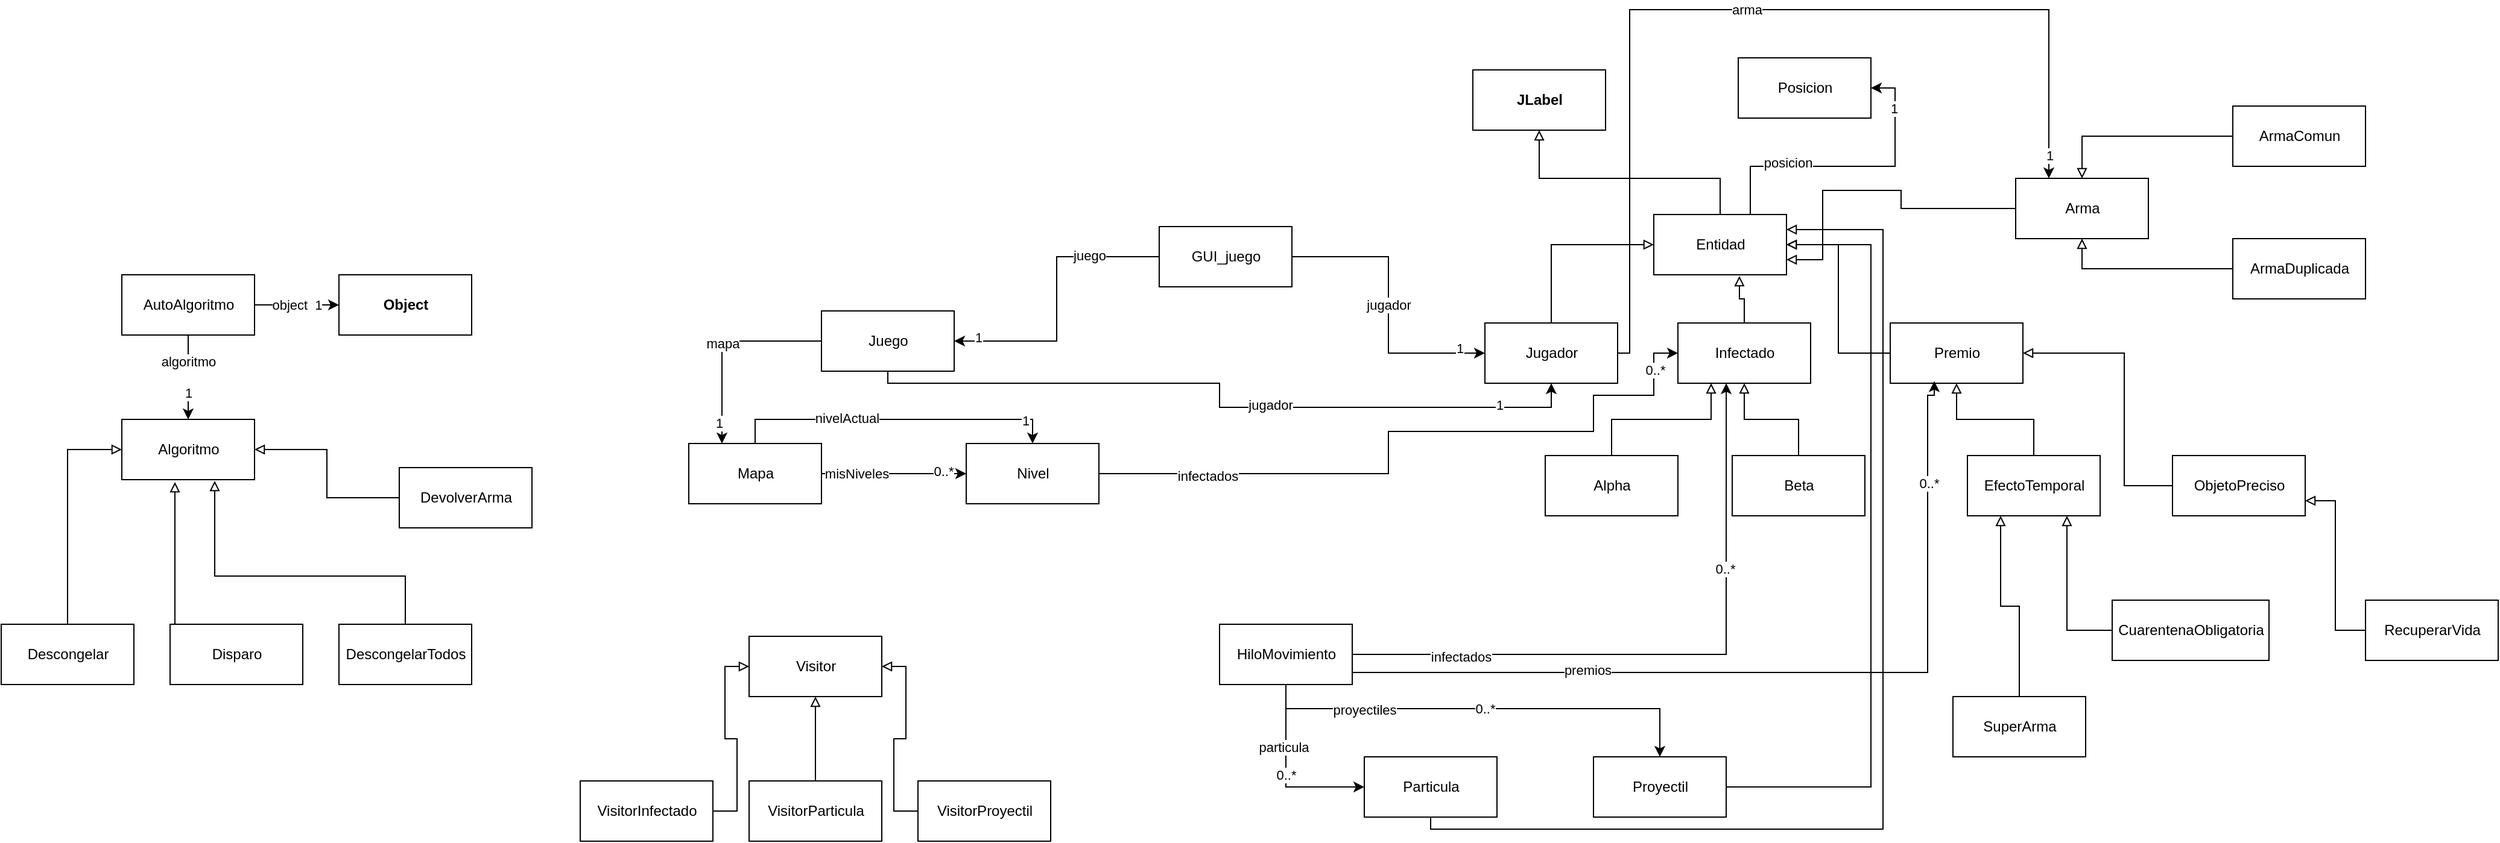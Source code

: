 <mxfile version="13.11.0" type="device"><diagram id="wu4vEA71MG7YZ2PmiHpR" name="Page-1"><mxGraphModel dx="51736" dy="60768" grid="1" gridSize="10" guides="1" tooltips="1" connect="1" arrows="1" fold="1" page="1" pageScale="1" pageWidth="50000" pageHeight="59900" math="0" shadow="0"><root><mxCell id="0"/><mxCell id="1" parent="0"/><mxCell id="QaNIdpC2mmAoGPWQYtJ_-29" style="edgeStyle=orthogonalEdgeStyle;rounded=0;orthogonalLoop=1;jettySize=auto;html=1;entryX=0.5;entryY=1;entryDx=0;entryDy=0;endArrow=block;endFill=0;exitX=0.5;exitY=0;exitDx=0;exitDy=0;" edge="1" parent="1" source="QaNIdpC2mmAoGPWQYtJ_-1" target="QaNIdpC2mmAoGPWQYtJ_-28"><mxGeometry relative="1" as="geometry"><Array as="points"><mxPoint x="375" y="110"/><mxPoint x="225" y="110"/></Array></mxGeometry></mxCell><mxCell id="QaNIdpC2mmAoGPWQYtJ_-63" style="edgeStyle=orthogonalEdgeStyle;rounded=0;orthogonalLoop=1;jettySize=auto;html=1;entryX=1;entryY=0.5;entryDx=0;entryDy=0;endArrow=classic;endFill=1;" edge="1" parent="1" source="QaNIdpC2mmAoGPWQYtJ_-1" target="QaNIdpC2mmAoGPWQYtJ_-62"><mxGeometry relative="1" as="geometry"><Array as="points"><mxPoint x="400" y="100"/><mxPoint x="520" y="100"/><mxPoint x="520" y="35"/></Array></mxGeometry></mxCell><mxCell id="QaNIdpC2mmAoGPWQYtJ_-64" value="posicion" style="edgeLabel;html=1;align=center;verticalAlign=middle;resizable=0;points=[];" vertex="1" connectable="0" parent="QaNIdpC2mmAoGPWQYtJ_-63"><mxGeometry x="-0.426" y="3" relative="1" as="geometry"><mxPoint as="offset"/></mxGeometry></mxCell><mxCell id="QaNIdpC2mmAoGPWQYtJ_-65" value="1" style="edgeLabel;html=1;align=center;verticalAlign=middle;resizable=0;points=[];" vertex="1" connectable="0" parent="QaNIdpC2mmAoGPWQYtJ_-63"><mxGeometry x="0.697" y="1" relative="1" as="geometry"><mxPoint as="offset"/></mxGeometry></mxCell><mxCell id="QaNIdpC2mmAoGPWQYtJ_-1" value="Entidad" style="html=1;" vertex="1" parent="1"><mxGeometry x="320" y="140" width="110" height="50" as="geometry"/></mxCell><mxCell id="QaNIdpC2mmAoGPWQYtJ_-7" style="edgeStyle=orthogonalEdgeStyle;rounded=0;orthogonalLoop=1;jettySize=auto;html=1;entryX=0;entryY=0.5;entryDx=0;entryDy=0;exitX=0.5;exitY=0;exitDx=0;exitDy=0;endArrow=block;endFill=0;" edge="1" parent="1" source="QaNIdpC2mmAoGPWQYtJ_-2" target="QaNIdpC2mmAoGPWQYtJ_-1"><mxGeometry relative="1" as="geometry"/></mxCell><mxCell id="QaNIdpC2mmAoGPWQYtJ_-66" value="arma" style="edgeStyle=orthogonalEdgeStyle;rounded=0;orthogonalLoop=1;jettySize=auto;html=1;entryX=0.25;entryY=0;entryDx=0;entryDy=0;endArrow=classic;endFill=1;" edge="1" parent="1" source="QaNIdpC2mmAoGPWQYtJ_-2" target="QaNIdpC2mmAoGPWQYtJ_-22"><mxGeometry relative="1" as="geometry"><Array as="points"><mxPoint x="300" y="255"/><mxPoint x="300" y="-30"/><mxPoint x="648" y="-30"/></Array></mxGeometry></mxCell><mxCell id="QaNIdpC2mmAoGPWQYtJ_-67" value="1" style="edgeLabel;html=1;align=center;verticalAlign=middle;resizable=0;points=[];" vertex="1" connectable="0" parent="QaNIdpC2mmAoGPWQYtJ_-66"><mxGeometry x="0.952" relative="1" as="geometry"><mxPoint as="offset"/></mxGeometry></mxCell><mxCell id="QaNIdpC2mmAoGPWQYtJ_-2" value="Jugador" style="html=1;" vertex="1" parent="1"><mxGeometry x="180" y="230" width="110" height="50" as="geometry"/></mxCell><mxCell id="QaNIdpC2mmAoGPWQYtJ_-8" style="edgeStyle=orthogonalEdgeStyle;rounded=0;orthogonalLoop=1;jettySize=auto;html=1;entryX=0.645;entryY=1.02;entryDx=0;entryDy=0;entryPerimeter=0;endArrow=block;endFill=0;" edge="1" parent="1" source="QaNIdpC2mmAoGPWQYtJ_-3" target="QaNIdpC2mmAoGPWQYtJ_-1"><mxGeometry relative="1" as="geometry"/></mxCell><mxCell id="QaNIdpC2mmAoGPWQYtJ_-3" value="Infectado" style="html=1;" vertex="1" parent="1"><mxGeometry x="340" y="230" width="110" height="50" as="geometry"/></mxCell><mxCell id="QaNIdpC2mmAoGPWQYtJ_-9" style="edgeStyle=orthogonalEdgeStyle;rounded=0;orthogonalLoop=1;jettySize=auto;html=1;entryX=1;entryY=0.5;entryDx=0;entryDy=0;endArrow=block;endFill=0;" edge="1" parent="1" source="QaNIdpC2mmAoGPWQYtJ_-4" target="QaNIdpC2mmAoGPWQYtJ_-1"><mxGeometry relative="1" as="geometry"/></mxCell><mxCell id="QaNIdpC2mmAoGPWQYtJ_-4" value="Premio" style="html=1;" vertex="1" parent="1"><mxGeometry x="516" y="230" width="110" height="50" as="geometry"/></mxCell><mxCell id="QaNIdpC2mmAoGPWQYtJ_-10" style="edgeStyle=orthogonalEdgeStyle;rounded=0;orthogonalLoop=1;jettySize=auto;html=1;entryX=0.25;entryY=1;entryDx=0;entryDy=0;endArrow=block;endFill=0;" edge="1" parent="1" source="QaNIdpC2mmAoGPWQYtJ_-5" target="QaNIdpC2mmAoGPWQYtJ_-3"><mxGeometry relative="1" as="geometry"/></mxCell><mxCell id="QaNIdpC2mmAoGPWQYtJ_-5" value="Alpha" style="html=1;" vertex="1" parent="1"><mxGeometry x="230" y="340" width="110" height="50" as="geometry"/></mxCell><mxCell id="QaNIdpC2mmAoGPWQYtJ_-11" style="edgeStyle=orthogonalEdgeStyle;rounded=0;orthogonalLoop=1;jettySize=auto;html=1;entryX=0.5;entryY=1;entryDx=0;entryDy=0;endArrow=block;endFill=0;" edge="1" parent="1" source="QaNIdpC2mmAoGPWQYtJ_-6" target="QaNIdpC2mmAoGPWQYtJ_-3"><mxGeometry relative="1" as="geometry"/></mxCell><mxCell id="QaNIdpC2mmAoGPWQYtJ_-6" value="Beta" style="html=1;" vertex="1" parent="1"><mxGeometry x="385" y="340" width="110" height="50" as="geometry"/></mxCell><mxCell id="QaNIdpC2mmAoGPWQYtJ_-14" style="edgeStyle=orthogonalEdgeStyle;rounded=0;orthogonalLoop=1;jettySize=auto;html=1;entryX=0.5;entryY=1;entryDx=0;entryDy=0;endArrow=block;endFill=0;" edge="1" parent="1" source="QaNIdpC2mmAoGPWQYtJ_-12" target="QaNIdpC2mmAoGPWQYtJ_-4"><mxGeometry relative="1" as="geometry"/></mxCell><mxCell id="QaNIdpC2mmAoGPWQYtJ_-12" value="EfectoTemporal" style="html=1;" vertex="1" parent="1"><mxGeometry x="580" y="340" width="110" height="50" as="geometry"/></mxCell><mxCell id="QaNIdpC2mmAoGPWQYtJ_-15" style="edgeStyle=orthogonalEdgeStyle;rounded=0;orthogonalLoop=1;jettySize=auto;html=1;entryX=1;entryY=0.5;entryDx=0;entryDy=0;endArrow=block;endFill=0;" edge="1" parent="1" source="QaNIdpC2mmAoGPWQYtJ_-13" target="QaNIdpC2mmAoGPWQYtJ_-4"><mxGeometry relative="1" as="geometry"><Array as="points"><mxPoint x="710" y="365"/><mxPoint x="710" y="255"/></Array></mxGeometry></mxCell><mxCell id="QaNIdpC2mmAoGPWQYtJ_-13" value="ObjetoPreciso" style="html=1;" vertex="1" parent="1"><mxGeometry x="750" y="340" width="110" height="50" as="geometry"/></mxCell><mxCell id="QaNIdpC2mmAoGPWQYtJ_-17" style="edgeStyle=orthogonalEdgeStyle;rounded=0;orthogonalLoop=1;jettySize=auto;html=1;entryX=0.25;entryY=1;entryDx=0;entryDy=0;endArrow=block;endFill=0;" edge="1" parent="1" source="QaNIdpC2mmAoGPWQYtJ_-16" target="QaNIdpC2mmAoGPWQYtJ_-12"><mxGeometry relative="1" as="geometry"/></mxCell><mxCell id="QaNIdpC2mmAoGPWQYtJ_-16" value="SuperArma" style="html=1;" vertex="1" parent="1"><mxGeometry x="568" y="540" width="110" height="50" as="geometry"/></mxCell><mxCell id="QaNIdpC2mmAoGPWQYtJ_-19" style="edgeStyle=orthogonalEdgeStyle;rounded=0;orthogonalLoop=1;jettySize=auto;html=1;entryX=0.75;entryY=1;entryDx=0;entryDy=0;endArrow=block;endFill=0;" edge="1" parent="1" source="QaNIdpC2mmAoGPWQYtJ_-18" target="QaNIdpC2mmAoGPWQYtJ_-12"><mxGeometry relative="1" as="geometry"/></mxCell><mxCell id="QaNIdpC2mmAoGPWQYtJ_-18" value="CuarentenaObligatoria" style="html=1;" vertex="1" parent="1"><mxGeometry x="700" y="460" width="130" height="50" as="geometry"/></mxCell><mxCell id="QaNIdpC2mmAoGPWQYtJ_-21" style="edgeStyle=orthogonalEdgeStyle;rounded=0;orthogonalLoop=1;jettySize=auto;html=1;entryX=1;entryY=0.75;entryDx=0;entryDy=0;endArrow=block;endFill=0;" edge="1" parent="1" source="QaNIdpC2mmAoGPWQYtJ_-20" target="QaNIdpC2mmAoGPWQYtJ_-13"><mxGeometry relative="1" as="geometry"/></mxCell><mxCell id="QaNIdpC2mmAoGPWQYtJ_-20" value="RecuperarVida" style="html=1;" vertex="1" parent="1"><mxGeometry x="910" y="460" width="110" height="50" as="geometry"/></mxCell><mxCell id="QaNIdpC2mmAoGPWQYtJ_-23" style="edgeStyle=orthogonalEdgeStyle;rounded=0;orthogonalLoop=1;jettySize=auto;html=1;entryX=1;entryY=0.75;entryDx=0;entryDy=0;endArrow=block;endFill=0;" edge="1" parent="1" source="QaNIdpC2mmAoGPWQYtJ_-22" target="QaNIdpC2mmAoGPWQYtJ_-1"><mxGeometry relative="1" as="geometry"><Array as="points"><mxPoint x="525" y="135"/><mxPoint x="525" y="120"/><mxPoint x="460" y="120"/><mxPoint x="460" y="177"/></Array></mxGeometry></mxCell><mxCell id="QaNIdpC2mmAoGPWQYtJ_-22" value="Arma" style="html=1;" vertex="1" parent="1"><mxGeometry x="620" y="110" width="110" height="50" as="geometry"/></mxCell><mxCell id="QaNIdpC2mmAoGPWQYtJ_-27" style="edgeStyle=orthogonalEdgeStyle;rounded=0;orthogonalLoop=1;jettySize=auto;html=1;entryX=0.5;entryY=1;entryDx=0;entryDy=0;endArrow=block;endFill=0;" edge="1" parent="1" source="QaNIdpC2mmAoGPWQYtJ_-24" target="QaNIdpC2mmAoGPWQYtJ_-22"><mxGeometry relative="1" as="geometry"/></mxCell><mxCell id="QaNIdpC2mmAoGPWQYtJ_-24" value="ArmaDuplicada" style="html=1;" vertex="1" parent="1"><mxGeometry x="800" y="160" width="110" height="50" as="geometry"/></mxCell><mxCell id="QaNIdpC2mmAoGPWQYtJ_-26" style="edgeStyle=orthogonalEdgeStyle;rounded=0;orthogonalLoop=1;jettySize=auto;html=1;entryX=0.5;entryY=0;entryDx=0;entryDy=0;endArrow=block;endFill=0;" edge="1" parent="1" source="QaNIdpC2mmAoGPWQYtJ_-25" target="QaNIdpC2mmAoGPWQYtJ_-22"><mxGeometry relative="1" as="geometry"/></mxCell><mxCell id="QaNIdpC2mmAoGPWQYtJ_-25" value="ArmaComun" style="html=1;" vertex="1" parent="1"><mxGeometry x="800" y="50" width="110" height="50" as="geometry"/></mxCell><mxCell id="QaNIdpC2mmAoGPWQYtJ_-28" value="&lt;b&gt;JLabel&lt;/b&gt;" style="html=1;" vertex="1" parent="1"><mxGeometry x="170" y="20" width="110" height="50" as="geometry"/></mxCell><mxCell id="QaNIdpC2mmAoGPWQYtJ_-43" value="jugador" style="edgeStyle=orthogonalEdgeStyle;rounded=0;orthogonalLoop=1;jettySize=auto;html=1;entryX=0;entryY=0.5;entryDx=0;entryDy=0;endArrow=classic;endFill=1;" edge="1" parent="1" source="QaNIdpC2mmAoGPWQYtJ_-31" target="QaNIdpC2mmAoGPWQYtJ_-2"><mxGeometry relative="1" as="geometry"><Array as="points"><mxPoint x="100" y="175"/><mxPoint x="100" y="255"/></Array></mxGeometry></mxCell><mxCell id="QaNIdpC2mmAoGPWQYtJ_-44" value="1" style="edgeLabel;html=1;align=center;verticalAlign=middle;resizable=0;points=[];" vertex="1" connectable="0" parent="QaNIdpC2mmAoGPWQYtJ_-43"><mxGeometry x="0.825" y="4" relative="1" as="geometry"><mxPoint as="offset"/></mxGeometry></mxCell><mxCell id="QaNIdpC2mmAoGPWQYtJ_-45" style="edgeStyle=orthogonalEdgeStyle;rounded=0;orthogonalLoop=1;jettySize=auto;html=1;entryX=1;entryY=0.5;entryDx=0;entryDy=0;endArrow=classic;endFill=1;" edge="1" parent="1" source="QaNIdpC2mmAoGPWQYtJ_-31" target="QaNIdpC2mmAoGPWQYtJ_-33"><mxGeometry relative="1" as="geometry"/></mxCell><mxCell id="QaNIdpC2mmAoGPWQYtJ_-46" value="juego" style="edgeLabel;html=1;align=center;verticalAlign=middle;resizable=0;points=[];" vertex="1" connectable="0" parent="QaNIdpC2mmAoGPWQYtJ_-45"><mxGeometry x="-0.516" y="-1" relative="1" as="geometry"><mxPoint as="offset"/></mxGeometry></mxCell><mxCell id="QaNIdpC2mmAoGPWQYtJ_-47" value="1" style="edgeLabel;html=1;align=center;verticalAlign=middle;resizable=0;points=[];" vertex="1" connectable="0" parent="QaNIdpC2mmAoGPWQYtJ_-45"><mxGeometry x="0.832" y="-3" relative="1" as="geometry"><mxPoint as="offset"/></mxGeometry></mxCell><mxCell id="QaNIdpC2mmAoGPWQYtJ_-31" value="GUI_juego" style="html=1;" vertex="1" parent="1"><mxGeometry x="-90" y="150" width="110" height="50" as="geometry"/></mxCell><mxCell id="QaNIdpC2mmAoGPWQYtJ_-53" value="misNiveles" style="edgeStyle=orthogonalEdgeStyle;rounded=0;orthogonalLoop=1;jettySize=auto;html=1;entryX=0;entryY=0.5;entryDx=0;entryDy=0;endArrow=classic;endFill=1;" edge="1" parent="1" source="QaNIdpC2mmAoGPWQYtJ_-32" target="QaNIdpC2mmAoGPWQYtJ_-34"><mxGeometry x="-0.5" relative="1" as="geometry"><Array as="points"><mxPoint x="-280" y="355"/><mxPoint x="-280" y="355"/></Array><mxPoint x="-1" as="offset"/></mxGeometry></mxCell><mxCell id="QaNIdpC2mmAoGPWQYtJ_-54" value="0..*" style="edgeLabel;html=1;align=center;verticalAlign=middle;resizable=0;points=[];" vertex="1" connectable="0" parent="QaNIdpC2mmAoGPWQYtJ_-53"><mxGeometry x="0.678" y="2" relative="1" as="geometry"><mxPoint as="offset"/></mxGeometry></mxCell><mxCell id="QaNIdpC2mmAoGPWQYtJ_-55" style="edgeStyle=orthogonalEdgeStyle;rounded=0;orthogonalLoop=1;jettySize=auto;html=1;entryX=0.5;entryY=0;entryDx=0;entryDy=0;endArrow=classic;endFill=1;" edge="1" parent="1" source="QaNIdpC2mmAoGPWQYtJ_-32" target="QaNIdpC2mmAoGPWQYtJ_-34"><mxGeometry relative="1" as="geometry"><Array as="points"><mxPoint x="-425" y="310"/><mxPoint x="-195" y="310"/></Array></mxGeometry></mxCell><mxCell id="QaNIdpC2mmAoGPWQYtJ_-56" value="nivelActual" style="edgeLabel;html=1;align=center;verticalAlign=middle;resizable=0;points=[];" vertex="1" connectable="0" parent="QaNIdpC2mmAoGPWQYtJ_-55"><mxGeometry x="-0.291" y="1" relative="1" as="geometry"><mxPoint as="offset"/></mxGeometry></mxCell><mxCell id="QaNIdpC2mmAoGPWQYtJ_-57" value="1" style="edgeLabel;html=1;align=center;verticalAlign=middle;resizable=0;points=[];" vertex="1" connectable="0" parent="QaNIdpC2mmAoGPWQYtJ_-55"><mxGeometry x="0.807" y="-1" relative="1" as="geometry"><mxPoint as="offset"/></mxGeometry></mxCell><mxCell id="QaNIdpC2mmAoGPWQYtJ_-32" value="Mapa" style="html=1;" vertex="1" parent="1"><mxGeometry x="-480" y="330" width="110" height="50" as="geometry"/></mxCell><mxCell id="QaNIdpC2mmAoGPWQYtJ_-48" style="edgeStyle=orthogonalEdgeStyle;rounded=0;orthogonalLoop=1;jettySize=auto;html=1;entryX=0.5;entryY=1;entryDx=0;entryDy=0;endArrow=classic;endFill=1;" edge="1" parent="1" source="QaNIdpC2mmAoGPWQYtJ_-33" target="QaNIdpC2mmAoGPWQYtJ_-2"><mxGeometry relative="1" as="geometry"><Array as="points"><mxPoint x="-315" y="280"/><mxPoint x="-40" y="280"/><mxPoint x="-40" y="300"/><mxPoint x="235" y="300"/></Array></mxGeometry></mxCell><mxCell id="QaNIdpC2mmAoGPWQYtJ_-49" value="jugador" style="edgeLabel;html=1;align=center;verticalAlign=middle;resizable=0;points=[];" vertex="1" connectable="0" parent="QaNIdpC2mmAoGPWQYtJ_-48"><mxGeometry x="0.151" y="2" relative="1" as="geometry"><mxPoint x="1" as="offset"/></mxGeometry></mxCell><mxCell id="QaNIdpC2mmAoGPWQYtJ_-50" value="1" style="edgeLabel;html=1;align=center;verticalAlign=middle;resizable=0;points=[];" vertex="1" connectable="0" parent="QaNIdpC2mmAoGPWQYtJ_-48"><mxGeometry x="0.786" y="2" relative="1" as="geometry"><mxPoint x="1" as="offset"/></mxGeometry></mxCell><mxCell id="QaNIdpC2mmAoGPWQYtJ_-51" value="mapa" style="edgeStyle=orthogonalEdgeStyle;rounded=0;orthogonalLoop=1;jettySize=auto;html=1;entryX=0.25;entryY=0;entryDx=0;entryDy=0;endArrow=classic;endFill=1;" edge="1" parent="1" source="QaNIdpC2mmAoGPWQYtJ_-33" target="QaNIdpC2mmAoGPWQYtJ_-32"><mxGeometry relative="1" as="geometry"><Array as="points"><mxPoint x="-452" y="245"/></Array></mxGeometry></mxCell><mxCell id="QaNIdpC2mmAoGPWQYtJ_-52" value="1" style="edgeLabel;html=1;align=center;verticalAlign=middle;resizable=0;points=[];" vertex="1" connectable="0" parent="QaNIdpC2mmAoGPWQYtJ_-51"><mxGeometry x="0.805" y="-3" relative="1" as="geometry"><mxPoint y="-1" as="offset"/></mxGeometry></mxCell><mxCell id="QaNIdpC2mmAoGPWQYtJ_-33" value="Juego" style="html=1;" vertex="1" parent="1"><mxGeometry x="-370" y="220" width="110" height="50" as="geometry"/></mxCell><mxCell id="QaNIdpC2mmAoGPWQYtJ_-58" style="edgeStyle=orthogonalEdgeStyle;rounded=0;orthogonalLoop=1;jettySize=auto;html=1;entryX=0;entryY=0.5;entryDx=0;entryDy=0;endArrow=classic;endFill=1;" edge="1" parent="1" source="QaNIdpC2mmAoGPWQYtJ_-34" target="QaNIdpC2mmAoGPWQYtJ_-3"><mxGeometry relative="1" as="geometry"><Array as="points"><mxPoint x="100" y="355"/><mxPoint x="100" y="320"/><mxPoint x="270" y="320"/><mxPoint x="270" y="290"/><mxPoint x="320" y="290"/><mxPoint x="320" y="255"/></Array></mxGeometry></mxCell><mxCell id="QaNIdpC2mmAoGPWQYtJ_-59" value="infectados" style="edgeLabel;html=1;align=center;verticalAlign=middle;resizable=0;points=[];" vertex="1" connectable="0" parent="QaNIdpC2mmAoGPWQYtJ_-58"><mxGeometry x="-0.689" y="-2" relative="1" as="geometry"><mxPoint as="offset"/></mxGeometry></mxCell><mxCell id="QaNIdpC2mmAoGPWQYtJ_-61" value="0..*" style="edgeLabel;html=1;align=center;verticalAlign=middle;resizable=0;points=[];" vertex="1" connectable="0" parent="QaNIdpC2mmAoGPWQYtJ_-58"><mxGeometry x="0.884" y="-1" relative="1" as="geometry"><mxPoint as="offset"/></mxGeometry></mxCell><mxCell id="QaNIdpC2mmAoGPWQYtJ_-34" value="Nivel" style="html=1;" vertex="1" parent="1"><mxGeometry x="-250" y="330" width="110" height="50" as="geometry"/></mxCell><mxCell id="QaNIdpC2mmAoGPWQYtJ_-35" value="Visitor" style="html=1;" vertex="1" parent="1"><mxGeometry x="-430" y="490" width="110" height="50" as="geometry"/></mxCell><mxCell id="QaNIdpC2mmAoGPWQYtJ_-39" style="edgeStyle=orthogonalEdgeStyle;rounded=0;orthogonalLoop=1;jettySize=auto;html=1;entryX=0;entryY=0.5;entryDx=0;entryDy=0;endArrow=block;endFill=0;" edge="1" parent="1" source="QaNIdpC2mmAoGPWQYtJ_-36" target="QaNIdpC2mmAoGPWQYtJ_-35"><mxGeometry relative="1" as="geometry"/></mxCell><mxCell id="QaNIdpC2mmAoGPWQYtJ_-36" value="VisitorInfectado" style="html=1;" vertex="1" parent="1"><mxGeometry x="-570" y="610" width="110" height="50" as="geometry"/></mxCell><mxCell id="QaNIdpC2mmAoGPWQYtJ_-40" style="edgeStyle=orthogonalEdgeStyle;rounded=0;orthogonalLoop=1;jettySize=auto;html=1;entryX=0.5;entryY=1;entryDx=0;entryDy=0;endArrow=block;endFill=0;" edge="1" parent="1" source="QaNIdpC2mmAoGPWQYtJ_-37" target="QaNIdpC2mmAoGPWQYtJ_-35"><mxGeometry relative="1" as="geometry"/></mxCell><mxCell id="QaNIdpC2mmAoGPWQYtJ_-37" value="VisitorParticula" style="html=1;" vertex="1" parent="1"><mxGeometry x="-430" y="610" width="110" height="50" as="geometry"/></mxCell><mxCell id="QaNIdpC2mmAoGPWQYtJ_-41" style="edgeStyle=orthogonalEdgeStyle;rounded=0;orthogonalLoop=1;jettySize=auto;html=1;entryX=1;entryY=0.5;entryDx=0;entryDy=0;endArrow=block;endFill=0;" edge="1" parent="1" source="QaNIdpC2mmAoGPWQYtJ_-38" target="QaNIdpC2mmAoGPWQYtJ_-35"><mxGeometry relative="1" as="geometry"/></mxCell><mxCell id="QaNIdpC2mmAoGPWQYtJ_-38" value="VisitorProyectil" style="html=1;" vertex="1" parent="1"><mxGeometry x="-290" y="610" width="110" height="50" as="geometry"/></mxCell><mxCell id="QaNIdpC2mmAoGPWQYtJ_-62" value="Posicion" style="html=1;" vertex="1" parent="1"><mxGeometry x="390" y="10" width="110" height="50" as="geometry"/></mxCell><mxCell id="QaNIdpC2mmAoGPWQYtJ_-69" style="edgeStyle=orthogonalEdgeStyle;rounded=0;orthogonalLoop=1;jettySize=auto;html=1;entryX=0.364;entryY=1;entryDx=0;entryDy=0;entryPerimeter=0;endArrow=classic;endFill=1;" edge="1" parent="1" source="QaNIdpC2mmAoGPWQYtJ_-68" target="QaNIdpC2mmAoGPWQYtJ_-3"><mxGeometry relative="1" as="geometry"><Array as="points"><mxPoint x="380" y="505"/></Array></mxGeometry></mxCell><mxCell id="QaNIdpC2mmAoGPWQYtJ_-71" value="infectados" style="edgeLabel;html=1;align=center;verticalAlign=middle;resizable=0;points=[];" vertex="1" connectable="0" parent="QaNIdpC2mmAoGPWQYtJ_-69"><mxGeometry x="-0.665" y="-2" relative="1" as="geometry"><mxPoint as="offset"/></mxGeometry></mxCell><mxCell id="QaNIdpC2mmAoGPWQYtJ_-72" value="0..*" style="edgeLabel;html=1;align=center;verticalAlign=middle;resizable=0;points=[];" vertex="1" connectable="0" parent="QaNIdpC2mmAoGPWQYtJ_-69"><mxGeometry x="0.426" y="1" relative="1" as="geometry"><mxPoint as="offset"/></mxGeometry></mxCell><mxCell id="QaNIdpC2mmAoGPWQYtJ_-73" style="edgeStyle=orthogonalEdgeStyle;rounded=0;orthogonalLoop=1;jettySize=auto;html=1;entryX=0.332;entryY=0.965;entryDx=0;entryDy=0;entryPerimeter=0;endArrow=classic;endFill=1;" edge="1" parent="1" source="QaNIdpC2mmAoGPWQYtJ_-68" target="QaNIdpC2mmAoGPWQYtJ_-4"><mxGeometry relative="1" as="geometry"><Array as="points"><mxPoint x="547" y="520"/><mxPoint x="547" y="290"/><mxPoint x="553" y="290"/></Array></mxGeometry></mxCell><mxCell id="QaNIdpC2mmAoGPWQYtJ_-74" value="premios" style="edgeLabel;html=1;align=center;verticalAlign=middle;resizable=0;points=[];" vertex="1" connectable="0" parent="QaNIdpC2mmAoGPWQYtJ_-73"><mxGeometry x="-0.462" y="2" relative="1" as="geometry"><mxPoint as="offset"/></mxGeometry></mxCell><mxCell id="QaNIdpC2mmAoGPWQYtJ_-75" value="0..*" style="edgeLabel;html=1;align=center;verticalAlign=middle;resizable=0;points=[];" vertex="1" connectable="0" parent="QaNIdpC2mmAoGPWQYtJ_-73"><mxGeometry x="0.752" y="-1" relative="1" as="geometry"><mxPoint as="offset"/></mxGeometry></mxCell><mxCell id="QaNIdpC2mmAoGPWQYtJ_-68" value="HiloMovimiento" style="html=1;" vertex="1" parent="1"><mxGeometry x="-40" y="480" width="110" height="50" as="geometry"/></mxCell><mxCell id="QaNIdpC2mmAoGPWQYtJ_-80" value="0..*" style="edgeStyle=orthogonalEdgeStyle;rounded=0;orthogonalLoop=1;jettySize=auto;html=1;entryX=0;entryY=0.5;entryDx=0;entryDy=0;endArrow=classic;endFill=1;" edge="1" parent="1" source="QaNIdpC2mmAoGPWQYtJ_-77" target="QaNIdpC2mmAoGPWQYtJ_-79"><mxGeometry relative="1" as="geometry"><Array as="points"><mxPoint x="15" y="615"/></Array></mxGeometry></mxCell><mxCell id="QaNIdpC2mmAoGPWQYtJ_-81" value="particula" style="edgeLabel;html=1;align=center;verticalAlign=middle;resizable=0;points=[];" vertex="1" connectable="0" parent="QaNIdpC2mmAoGPWQYtJ_-80"><mxGeometry x="-0.304" y="-2" relative="1" as="geometry"><mxPoint as="offset"/></mxGeometry></mxCell><mxCell id="QaNIdpC2mmAoGPWQYtJ_-82" value="0..*" style="edgeStyle=orthogonalEdgeStyle;rounded=0;orthogonalLoop=1;jettySize=auto;html=1;endArrow=classic;endFill=1;" edge="1" parent="1" source="QaNIdpC2mmAoGPWQYtJ_-77" target="QaNIdpC2mmAoGPWQYtJ_-78"><mxGeometry relative="1" as="geometry"><Array as="points"><mxPoint x="15" y="550"/><mxPoint x="325" y="550"/></Array></mxGeometry></mxCell><mxCell id="QaNIdpC2mmAoGPWQYtJ_-83" value="proyectiles" style="edgeLabel;html=1;align=center;verticalAlign=middle;resizable=0;points=[];" vertex="1" connectable="0" parent="QaNIdpC2mmAoGPWQYtJ_-82"><mxGeometry x="-0.115" y="-1" relative="1" as="geometry"><mxPoint x="-78.33" as="offset"/></mxGeometry></mxCell><mxCell id="QaNIdpC2mmAoGPWQYtJ_-77" value="HiloMovimiento" style="html=1;" vertex="1" parent="1"><mxGeometry x="-40" y="480" width="110" height="50" as="geometry"/></mxCell><mxCell id="QaNIdpC2mmAoGPWQYtJ_-85" style="edgeStyle=orthogonalEdgeStyle;rounded=0;orthogonalLoop=1;jettySize=auto;html=1;endArrow=block;endFill=0;" edge="1" parent="1" source="QaNIdpC2mmAoGPWQYtJ_-78" target="QaNIdpC2mmAoGPWQYtJ_-1"><mxGeometry relative="1" as="geometry"><Array as="points"><mxPoint x="500" y="615"/><mxPoint x="500" y="165"/></Array></mxGeometry></mxCell><mxCell id="QaNIdpC2mmAoGPWQYtJ_-78" value="Proyectil" style="html=1;" vertex="1" parent="1"><mxGeometry x="270" y="590" width="110" height="50" as="geometry"/></mxCell><mxCell id="QaNIdpC2mmAoGPWQYtJ_-86" style="edgeStyle=orthogonalEdgeStyle;rounded=0;orthogonalLoop=1;jettySize=auto;html=1;entryX=1;entryY=0.25;entryDx=0;entryDy=0;endArrow=block;endFill=0;" edge="1" parent="1" source="QaNIdpC2mmAoGPWQYtJ_-79" target="QaNIdpC2mmAoGPWQYtJ_-1"><mxGeometry relative="1" as="geometry"><Array as="points"><mxPoint x="135" y="650"/><mxPoint x="510" y="650"/><mxPoint x="510" y="153"/></Array></mxGeometry></mxCell><mxCell id="QaNIdpC2mmAoGPWQYtJ_-79" value="Particula" style="html=1;" vertex="1" parent="1"><mxGeometry x="80" y="590" width="110" height="50" as="geometry"/></mxCell><mxCell id="QaNIdpC2mmAoGPWQYtJ_-87" value="Algoritmo" style="html=1;" vertex="1" parent="1"><mxGeometry x="-950" y="310" width="110" height="50" as="geometry"/></mxCell><mxCell id="QaNIdpC2mmAoGPWQYtJ_-95" style="edgeStyle=orthogonalEdgeStyle;rounded=0;orthogonalLoop=1;jettySize=auto;html=1;entryX=0;entryY=0.5;entryDx=0;entryDy=0;endArrow=block;endFill=0;" edge="1" parent="1" source="QaNIdpC2mmAoGPWQYtJ_-88" target="QaNIdpC2mmAoGPWQYtJ_-87"><mxGeometry relative="1" as="geometry"/></mxCell><mxCell id="QaNIdpC2mmAoGPWQYtJ_-88" value="Descongelar" style="html=1;" vertex="1" parent="1"><mxGeometry x="-1050" y="480" width="110" height="50" as="geometry"/></mxCell><mxCell id="QaNIdpC2mmAoGPWQYtJ_-94" style="edgeStyle=orthogonalEdgeStyle;rounded=0;orthogonalLoop=1;jettySize=auto;html=1;entryX=0.4;entryY=1.04;entryDx=0;entryDy=0;entryPerimeter=0;endArrow=block;endFill=0;" edge="1" parent="1" source="QaNIdpC2mmAoGPWQYtJ_-89" target="QaNIdpC2mmAoGPWQYtJ_-87"><mxGeometry relative="1" as="geometry"><Array as="points"><mxPoint x="-906" y="450"/><mxPoint x="-906" y="450"/></Array></mxGeometry></mxCell><mxCell id="QaNIdpC2mmAoGPWQYtJ_-89" value="Disparo" style="html=1;" vertex="1" parent="1"><mxGeometry x="-910" y="480" width="110" height="50" as="geometry"/></mxCell><mxCell id="QaNIdpC2mmAoGPWQYtJ_-93" style="edgeStyle=orthogonalEdgeStyle;rounded=0;orthogonalLoop=1;jettySize=auto;html=1;entryX=0.7;entryY=1.02;entryDx=0;entryDy=0;entryPerimeter=0;endArrow=block;endFill=0;" edge="1" parent="1" source="QaNIdpC2mmAoGPWQYtJ_-90" target="QaNIdpC2mmAoGPWQYtJ_-87"><mxGeometry relative="1" as="geometry"><Array as="points"><mxPoint x="-715" y="440"/><mxPoint x="-873" y="440"/></Array></mxGeometry></mxCell><mxCell id="QaNIdpC2mmAoGPWQYtJ_-90" value="DescongelarTodos" style="html=1;" vertex="1" parent="1"><mxGeometry x="-770" y="480" width="110" height="50" as="geometry"/></mxCell><mxCell id="QaNIdpC2mmAoGPWQYtJ_-92" style="edgeStyle=orthogonalEdgeStyle;rounded=0;orthogonalLoop=1;jettySize=auto;html=1;endArrow=block;endFill=0;" edge="1" parent="1" source="QaNIdpC2mmAoGPWQYtJ_-91" target="QaNIdpC2mmAoGPWQYtJ_-87"><mxGeometry relative="1" as="geometry"/></mxCell><mxCell id="QaNIdpC2mmAoGPWQYtJ_-91" value="DevolverArma" style="html=1;" vertex="1" parent="1"><mxGeometry x="-720" y="350" width="110" height="50" as="geometry"/></mxCell><mxCell id="QaNIdpC2mmAoGPWQYtJ_-98" value="algoritmo&lt;br&gt;&lt;br&gt;1" style="edgeStyle=orthogonalEdgeStyle;rounded=0;orthogonalLoop=1;jettySize=auto;html=1;endArrow=classic;endFill=1;" edge="1" parent="1" source="QaNIdpC2mmAoGPWQYtJ_-96" target="QaNIdpC2mmAoGPWQYtJ_-87"><mxGeometry relative="1" as="geometry"/></mxCell><mxCell id="QaNIdpC2mmAoGPWQYtJ_-100" value="object&amp;nbsp; 1" style="edgeStyle=orthogonalEdgeStyle;rounded=0;orthogonalLoop=1;jettySize=auto;html=1;entryX=0;entryY=0.5;entryDx=0;entryDy=0;endArrow=classic;endFill=1;" edge="1" parent="1" source="QaNIdpC2mmAoGPWQYtJ_-96" target="QaNIdpC2mmAoGPWQYtJ_-97"><mxGeometry relative="1" as="geometry"><Array as="points"><mxPoint x="-810" y="215"/><mxPoint x="-810" y="215"/></Array></mxGeometry></mxCell><mxCell id="QaNIdpC2mmAoGPWQYtJ_-96" value="AutoAlgoritmo" style="html=1;" vertex="1" parent="1"><mxGeometry x="-950" y="190" width="110" height="50" as="geometry"/></mxCell><mxCell id="QaNIdpC2mmAoGPWQYtJ_-97" value="&lt;b&gt;Object&lt;/b&gt;" style="html=1;" vertex="1" parent="1"><mxGeometry x="-770" y="190" width="110" height="50" as="geometry"/></mxCell></root></mxGraphModel></diagram></mxfile>